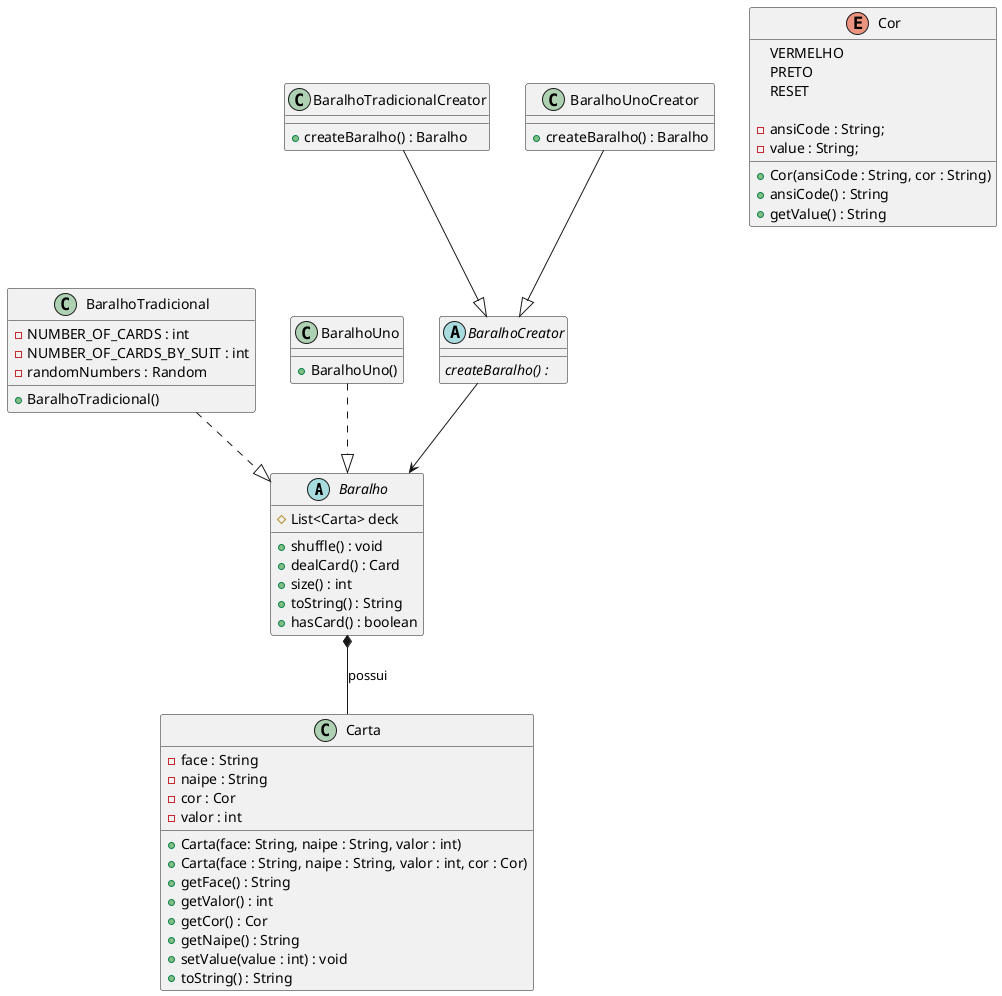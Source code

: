 @startuml diagrama_com_factory

'--------- Produto ---------------
abstract class Baralho {
    # List<Carta> deck

    + shuffle() : void
    + dealCard() : Card
    + size() : int
    + toString() : String
    + hasCard() : boolean
}

class BaralhoTradicional {
    
    - NUMBER_OF_CARDS : int
    - NUMBER_OF_CARDS_BY_SUIT : int
    - randomNumbers : Random

    + BaralhoTradicional()
}

class BaralhoUno {
    + BaralhoUno()

}

'------------------------------

'------------Creator-----------

abstract class BaralhoCreator {
    {abstract} createBaralho() : 
}

class BaralhoTradicionalCreator {
    + createBaralho() : Baralho
}

class BaralhoUnoCreator {
    + createBaralho() : Baralho
}

'-------------------------------

'------------Carta--------------
class Carta {
    - face : String
    - naipe : String
    - cor : Cor
    - valor : int

    + Carta(face: String, naipe : String, valor : int)
    + Carta(face : String, naipe : String, valor : int, cor : Cor)
    + getFace() : String
    + getValor() : int
    + getCor() : Cor
    + getNaipe() : String
    + setValue(value : int) : void
    + toString() : String
}

enum Cor {
	VERMELHO
	PRETO
	RESET
	
	- ansiCode : String;
	- value : String;

	+ Cor(ansiCode : String, cor : String)
	+ ansiCode() : String
	+ getValue() : String
}

'--------------------------------------------------


BaralhoTradicional ..|> Baralho
BaralhoUno ..|> Baralho

BaralhoTradicionalCreator --|> BaralhoCreator
BaralhoUnoCreator --|> BaralhoCreator

BaralhoCreator --> Baralho

Baralho *-- Carta : "possui"

@enduml